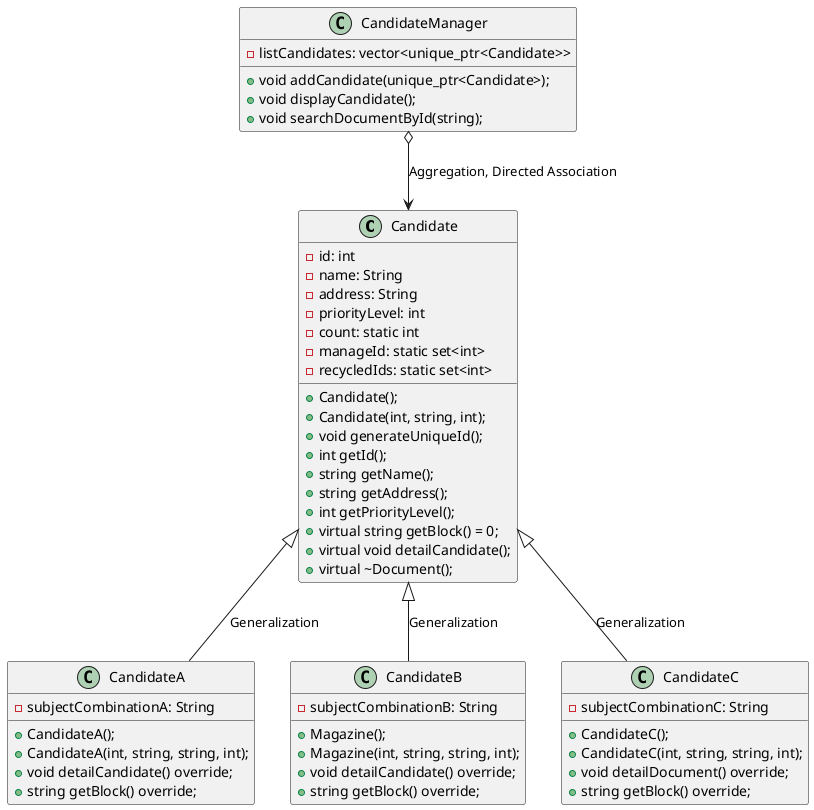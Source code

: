 @startuml

class Candidate{
  - id: int
  - name: String
  - address: String
  - priorityLevel: int
  - count: static int
  - manageId: static set<int>
  - recycledIds: static set<int>
  + Candidate();
  + Candidate(int, string, int);
  + void generateUniqueId();
  + int getId();
  + string getName();
  + string getAddress();
  + int getPriorityLevel();
  + virtual string getBlock() = 0;
  + virtual void detailCandidate();
  + virtual ~Document();
}

class CandidateA{
  - subjectCombinationA: String
  + CandidateA();
  + CandidateA(int, string, string, int);
  + void detailCandidate() override;
  + string getBlock() override;
}

class CandidateB{
  - subjectCombinationB: String
  + Magazine();
  + Magazine(int, string, string, int);
  + void detailCandidate() override;
  + string getBlock() override;
}

class CandidateC{
  - subjectCombinationC: String
  + CandidateC();
  + CandidateC(int, string, string, int);
  + void detailDocument() override;
  + string getBlock() override;
}

class CandidateManager {
  - listCandidates: vector<unique_ptr<Candidate>>
  + void addCandidate(unique_ptr<Candidate>);
  + void displayCandidate();
  + void searchDocumentById(string);
}

Candidate <|-- CandidateA : Generalization 
Candidate <|-- CandidateB : Generalization 
Candidate <|-- CandidateC : Generalization 
CandidateManager o--> Candidate : Aggregation, Directed Association
@enduml

